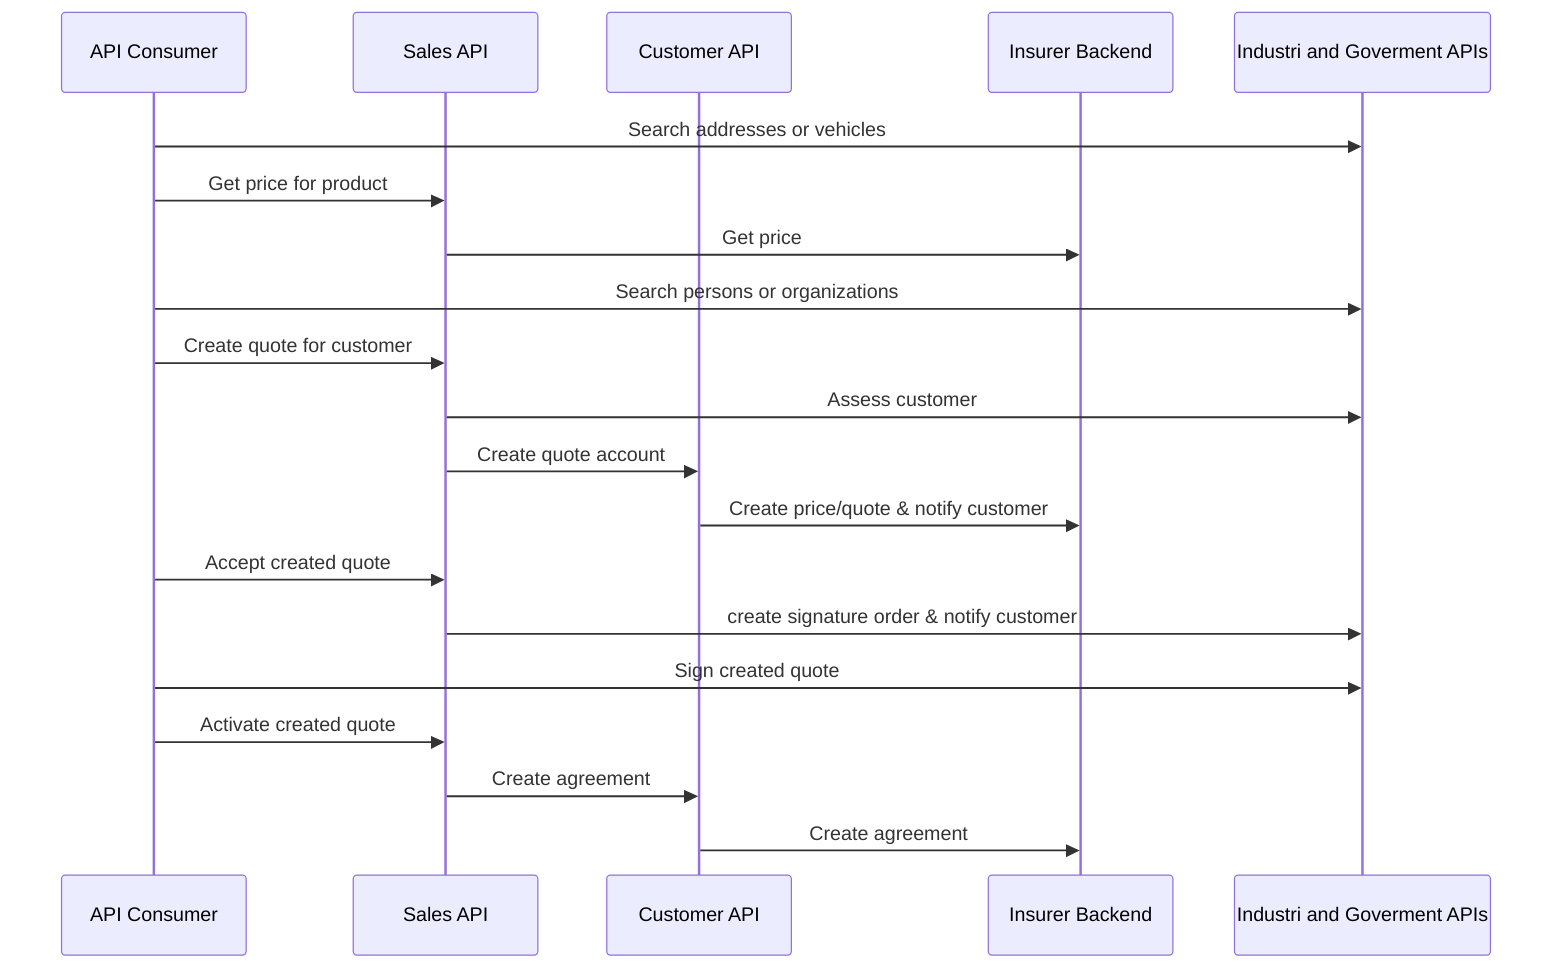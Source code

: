 sequenceDiagram
    participant consumer as API Consumer
    participant sales as Sales API
    participant customer as Customer API
    participant insurer as Insurer Backend
    participant integration as Industri and Goverment APIs
    consumer->>integration : Search addresses or vehicles
    consumer->>sales : Get price for product
    sales->>insurer : Get price
    consumer->>integration : Search persons or organizations
    consumer->>sales : Create quote for customer
    sales->>integration : Assess customer 
    sales->>customer : Create quote account
    customer->>insurer : Create price/quote  & notify customer
    consumer->>sales : Accept created quote 
    sales->>integration : create signature order & notify customer 
    consumer->>integration : Sign created quote
    consumer->>sales : Activate created quote 
    sales->>customer : Create agreement 
    customer->>insurer  : Create agreement
